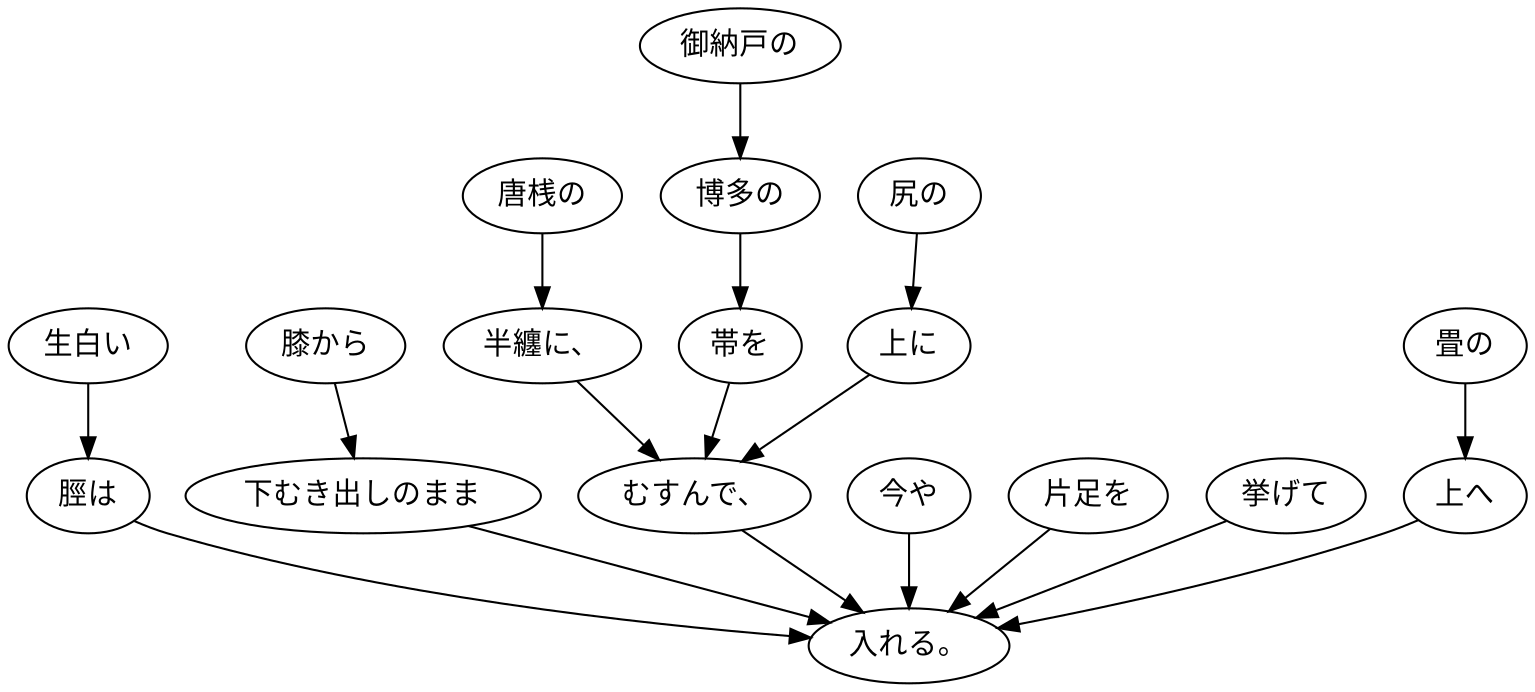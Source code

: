 digraph graph2819 {
	node0 [label="唐桟の"];
	node1 [label="半纏に、"];
	node2 [label="御納戸の"];
	node3 [label="博多の"];
	node4 [label="帯を"];
	node5 [label="尻の"];
	node6 [label="上に"];
	node7 [label="むすんで、"];
	node8 [label="生白い"];
	node9 [label="脛は"];
	node10 [label="膝から"];
	node11 [label="下むき出しのまま"];
	node12 [label="今や"];
	node13 [label="片足を"];
	node14 [label="挙げて"];
	node15 [label="畳の"];
	node16 [label="上へ"];
	node17 [label="入れる。"];
	node0 -> node1;
	node1 -> node7;
	node2 -> node3;
	node3 -> node4;
	node4 -> node7;
	node5 -> node6;
	node6 -> node7;
	node7 -> node17;
	node8 -> node9;
	node9 -> node17;
	node10 -> node11;
	node11 -> node17;
	node12 -> node17;
	node13 -> node17;
	node14 -> node17;
	node15 -> node16;
	node16 -> node17;
}
